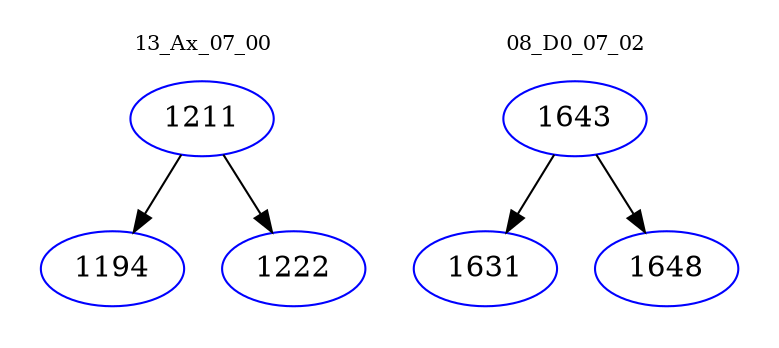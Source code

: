 digraph{
subgraph cluster_0 {
color = white
label = "13_Ax_07_00";
fontsize=10;
T0_1211 [label="1211", color="blue"]
T0_1211 -> T0_1194 [color="black"]
T0_1194 [label="1194", color="blue"]
T0_1211 -> T0_1222 [color="black"]
T0_1222 [label="1222", color="blue"]
}
subgraph cluster_1 {
color = white
label = "08_D0_07_02";
fontsize=10;
T1_1643 [label="1643", color="blue"]
T1_1643 -> T1_1631 [color="black"]
T1_1631 [label="1631", color="blue"]
T1_1643 -> T1_1648 [color="black"]
T1_1648 [label="1648", color="blue"]
}
}
